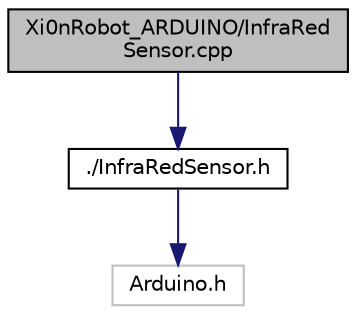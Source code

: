 digraph "Xi0nRobot_ARDUINO/InfraRedSensor.cpp"
{
  edge [fontname="Helvetica",fontsize="10",labelfontname="Helvetica",labelfontsize="10"];
  node [fontname="Helvetica",fontsize="10",shape=record];
  Node0 [label="Xi0nRobot_ARDUINO/InfraRed\lSensor.cpp",height=0.2,width=0.4,color="black", fillcolor="grey75", style="filled", fontcolor="black"];
  Node0 -> Node1 [color="midnightblue",fontsize="10",style="solid"];
  Node1 [label="./InfraRedSensor.h",height=0.2,width=0.4,color="black", fillcolor="white", style="filled",URL="$_infra_red_sensor_8h.html",tooltip="InfraRedSensor structure&#39;s. "];
  Node1 -> Node2 [color="midnightblue",fontsize="10",style="solid"];
  Node2 [label="Arduino.h",height=0.2,width=0.4,color="grey75", fillcolor="white", style="filled"];
}
